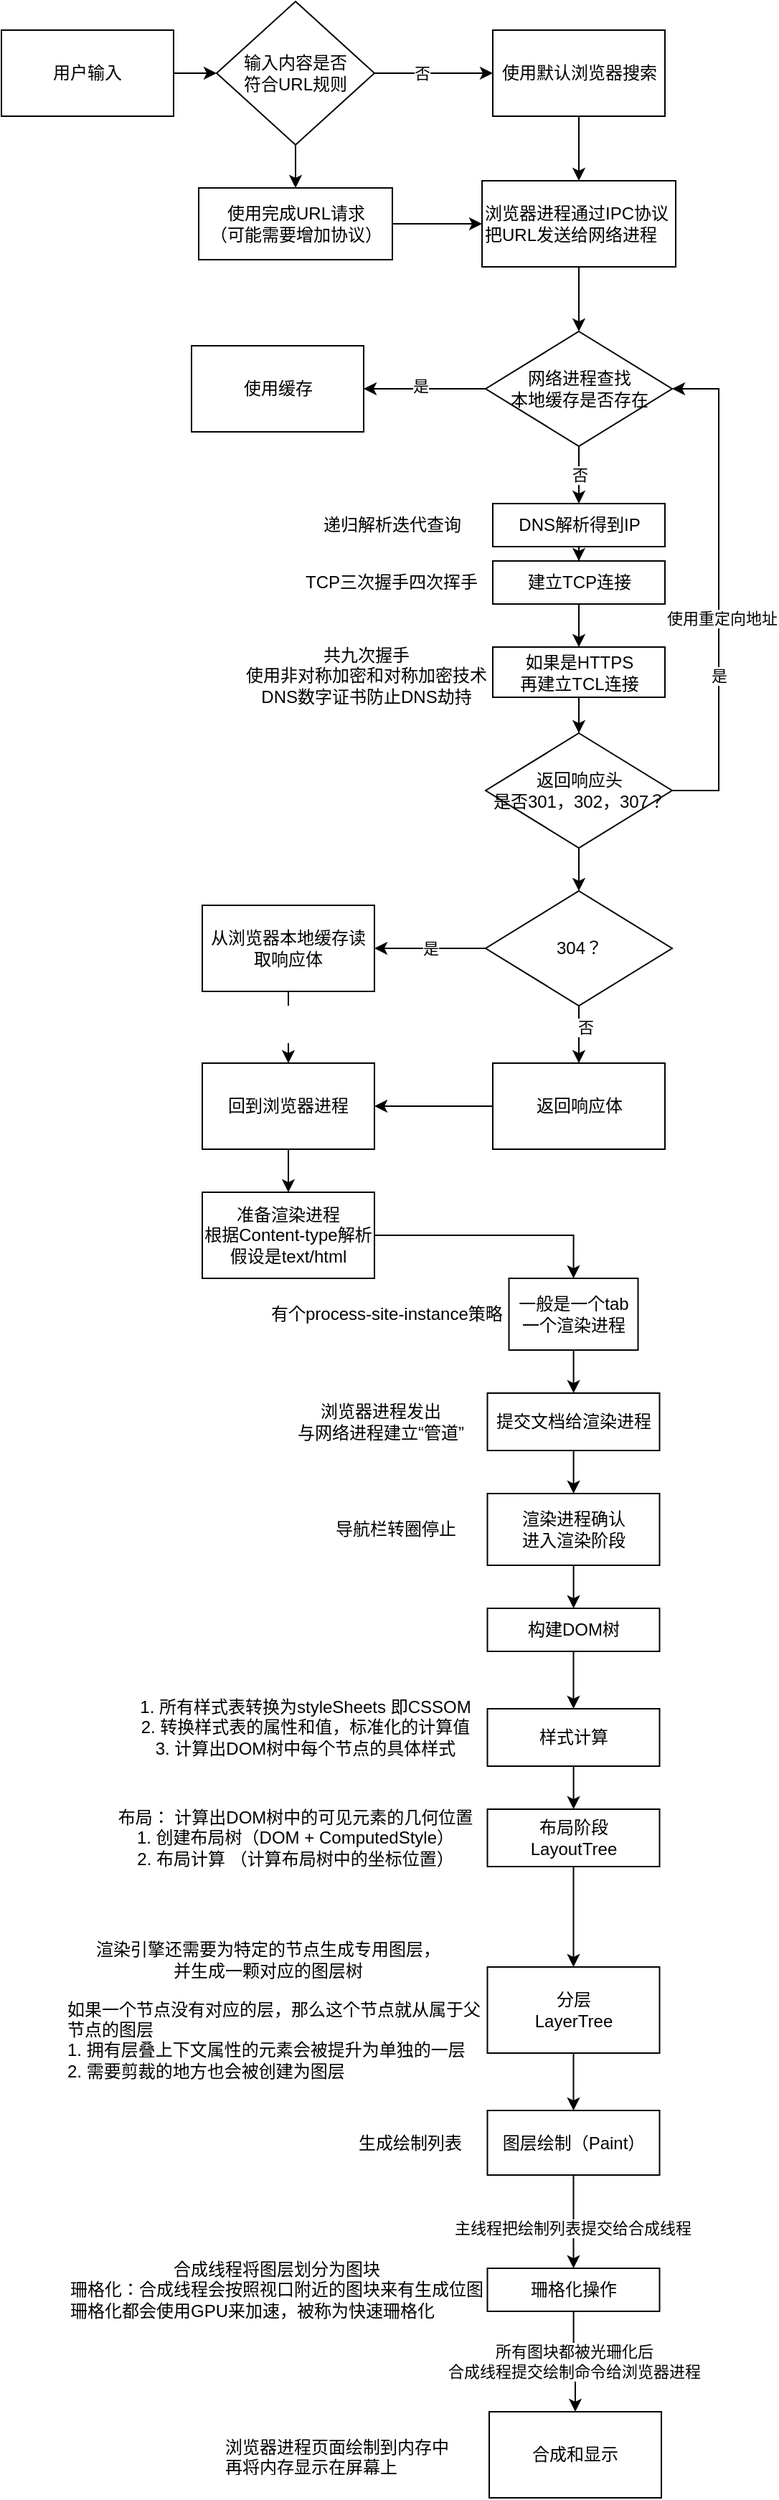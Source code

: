 <mxfile version="21.5.1" type="github">
  <diagram name="第 1 页" id="t8VWGRGJ3FBFKu5Z4p0i">
    <mxGraphModel dx="1339" dy="941" grid="1" gridSize="10" guides="1" tooltips="1" connect="1" arrows="1" fold="1" page="1" pageScale="1" pageWidth="827" pageHeight="1169" math="0" shadow="0">
      <root>
        <mxCell id="0" />
        <mxCell id="1" parent="0" />
        <mxCell id="GnwI9nPAWox_-U7iE0Ox-2" style="edgeStyle=orthogonalEdgeStyle;rounded=0;orthogonalLoop=1;jettySize=auto;html=1;" edge="1" parent="1" source="GnwI9nPAWox_-U7iE0Ox-1" target="GnwI9nPAWox_-U7iE0Ox-3">
          <mxGeometry relative="1" as="geometry">
            <mxPoint x="250" y="150" as="targetPoint" />
          </mxGeometry>
        </mxCell>
        <mxCell id="GnwI9nPAWox_-U7iE0Ox-1" value="用户输入" style="rounded=0;whiteSpace=wrap;html=1;" vertex="1" parent="1">
          <mxGeometry x="70" y="120" width="120" height="60" as="geometry" />
        </mxCell>
        <mxCell id="GnwI9nPAWox_-U7iE0Ox-5" value="" style="edgeStyle=orthogonalEdgeStyle;rounded=0;orthogonalLoop=1;jettySize=auto;html=1;" edge="1" parent="1" source="GnwI9nPAWox_-U7iE0Ox-3" target="GnwI9nPAWox_-U7iE0Ox-4">
          <mxGeometry relative="1" as="geometry" />
        </mxCell>
        <mxCell id="GnwI9nPAWox_-U7iE0Ox-6" value="否" style="edgeLabel;html=1;align=center;verticalAlign=middle;resizable=0;points=[];" vertex="1" connectable="0" parent="GnwI9nPAWox_-U7iE0Ox-5">
          <mxGeometry x="-0.209" relative="1" as="geometry">
            <mxPoint as="offset" />
          </mxGeometry>
        </mxCell>
        <mxCell id="GnwI9nPAWox_-U7iE0Ox-7" style="edgeStyle=orthogonalEdgeStyle;rounded=0;orthogonalLoop=1;jettySize=auto;html=1;" edge="1" parent="1" source="GnwI9nPAWox_-U7iE0Ox-3" target="GnwI9nPAWox_-U7iE0Ox-8">
          <mxGeometry relative="1" as="geometry">
            <mxPoint x="275" y="260" as="targetPoint" />
          </mxGeometry>
        </mxCell>
        <mxCell id="GnwI9nPAWox_-U7iE0Ox-3" value="输入内容是否&lt;br&gt;符合URL规则" style="rhombus;whiteSpace=wrap;html=1;" vertex="1" parent="1">
          <mxGeometry x="220" y="100" width="110" height="100" as="geometry" />
        </mxCell>
        <mxCell id="GnwI9nPAWox_-U7iE0Ox-13" value="" style="edgeStyle=orthogonalEdgeStyle;rounded=0;orthogonalLoop=1;jettySize=auto;html=1;" edge="1" parent="1" source="GnwI9nPAWox_-U7iE0Ox-4" target="GnwI9nPAWox_-U7iE0Ox-11">
          <mxGeometry relative="1" as="geometry" />
        </mxCell>
        <mxCell id="GnwI9nPAWox_-U7iE0Ox-4" value="使用默认浏览器搜索" style="whiteSpace=wrap;html=1;" vertex="1" parent="1">
          <mxGeometry x="412.5" y="120" width="120" height="60" as="geometry" />
        </mxCell>
        <mxCell id="GnwI9nPAWox_-U7iE0Ox-12" value="" style="edgeStyle=orthogonalEdgeStyle;rounded=0;orthogonalLoop=1;jettySize=auto;html=1;" edge="1" parent="1" source="GnwI9nPAWox_-U7iE0Ox-8" target="GnwI9nPAWox_-U7iE0Ox-11">
          <mxGeometry relative="1" as="geometry" />
        </mxCell>
        <mxCell id="GnwI9nPAWox_-U7iE0Ox-8" value="使用完成URL请求&lt;br&gt;（可能需要增加协议）" style="rounded=0;whiteSpace=wrap;html=1;" vertex="1" parent="1">
          <mxGeometry x="207.5" y="230" width="135" height="50" as="geometry" />
        </mxCell>
        <mxCell id="GnwI9nPAWox_-U7iE0Ox-15" value="" style="edgeStyle=orthogonalEdgeStyle;rounded=0;orthogonalLoop=1;jettySize=auto;html=1;" edge="1" parent="1" source="GnwI9nPAWox_-U7iE0Ox-11" target="GnwI9nPAWox_-U7iE0Ox-14">
          <mxGeometry relative="1" as="geometry" />
        </mxCell>
        <mxCell id="GnwI9nPAWox_-U7iE0Ox-11" value="浏览器进程通过IPC协议&lt;br&gt;把URL发送给网络进程" style="whiteSpace=wrap;html=1;rounded=0;align=left;" vertex="1" parent="1">
          <mxGeometry x="405" y="225" width="135" height="60" as="geometry" />
        </mxCell>
        <mxCell id="GnwI9nPAWox_-U7iE0Ox-17" value="" style="edgeStyle=orthogonalEdgeStyle;rounded=0;orthogonalLoop=1;jettySize=auto;html=1;" edge="1" parent="1" source="GnwI9nPAWox_-U7iE0Ox-14" target="GnwI9nPAWox_-U7iE0Ox-16">
          <mxGeometry relative="1" as="geometry" />
        </mxCell>
        <mxCell id="GnwI9nPAWox_-U7iE0Ox-18" value="是" style="edgeLabel;html=1;align=center;verticalAlign=middle;resizable=0;points=[];" vertex="1" connectable="0" parent="GnwI9nPAWox_-U7iE0Ox-17">
          <mxGeometry x="0.084" y="-2" relative="1" as="geometry">
            <mxPoint as="offset" />
          </mxGeometry>
        </mxCell>
        <mxCell id="GnwI9nPAWox_-U7iE0Ox-20" value="否" style="edgeStyle=orthogonalEdgeStyle;rounded=0;orthogonalLoop=1;jettySize=auto;html=1;" edge="1" parent="1" source="GnwI9nPAWox_-U7iE0Ox-14" target="GnwI9nPAWox_-U7iE0Ox-19">
          <mxGeometry relative="1" as="geometry" />
        </mxCell>
        <mxCell id="GnwI9nPAWox_-U7iE0Ox-14" value="网络进程查找&lt;br&gt;本地缓存是否存在" style="rhombus;whiteSpace=wrap;html=1;align=center;rounded=0;" vertex="1" parent="1">
          <mxGeometry x="407.5" y="330" width="130" height="80" as="geometry" />
        </mxCell>
        <mxCell id="GnwI9nPAWox_-U7iE0Ox-16" value="使用缓存" style="whiteSpace=wrap;html=1;rounded=0;" vertex="1" parent="1">
          <mxGeometry x="202.5" y="340" width="120" height="60" as="geometry" />
        </mxCell>
        <mxCell id="GnwI9nPAWox_-U7iE0Ox-22" value="" style="edgeStyle=orthogonalEdgeStyle;rounded=0;orthogonalLoop=1;jettySize=auto;html=1;entryX=0.5;entryY=0;entryDx=0;entryDy=0;" edge="1" parent="1" source="GnwI9nPAWox_-U7iE0Ox-19" target="GnwI9nPAWox_-U7iE0Ox-23">
          <mxGeometry relative="1" as="geometry">
            <mxPoint x="472.49" y="540.009" as="targetPoint" />
          </mxGeometry>
        </mxCell>
        <mxCell id="GnwI9nPAWox_-U7iE0Ox-19" value="DNS解析得到IP" style="whiteSpace=wrap;html=1;rounded=0;" vertex="1" parent="1">
          <mxGeometry x="412.5" y="450" width="120" height="30" as="geometry" />
        </mxCell>
        <mxCell id="GnwI9nPAWox_-U7iE0Ox-88" value="" style="edgeStyle=orthogonalEdgeStyle;rounded=0;orthogonalLoop=1;jettySize=auto;html=1;" edge="1" parent="1" source="GnwI9nPAWox_-U7iE0Ox-23" target="GnwI9nPAWox_-U7iE0Ox-84">
          <mxGeometry relative="1" as="geometry" />
        </mxCell>
        <mxCell id="GnwI9nPAWox_-U7iE0Ox-23" value="建立TCP连接" style="whiteSpace=wrap;html=1;rounded=0;" vertex="1" parent="1">
          <mxGeometry x="412.5" y="490" width="120" height="30" as="geometry" />
        </mxCell>
        <mxCell id="GnwI9nPAWox_-U7iE0Ox-27" style="edgeStyle=orthogonalEdgeStyle;rounded=0;orthogonalLoop=1;jettySize=auto;html=1;exitX=1;exitY=0.5;exitDx=0;exitDy=0;entryX=1;entryY=0.5;entryDx=0;entryDy=0;" edge="1" parent="1" source="GnwI9nPAWox_-U7iE0Ox-25" target="GnwI9nPAWox_-U7iE0Ox-14">
          <mxGeometry relative="1" as="geometry">
            <Array as="points">
              <mxPoint x="570" y="650" />
              <mxPoint x="570" y="370" />
            </Array>
          </mxGeometry>
        </mxCell>
        <mxCell id="GnwI9nPAWox_-U7iE0Ox-28" value="是" style="edgeLabel;html=1;align=center;verticalAlign=middle;resizable=0;points=[];" vertex="1" connectable="0" parent="GnwI9nPAWox_-U7iE0Ox-27">
          <mxGeometry x="-0.066" relative="1" as="geometry">
            <mxPoint y="48" as="offset" />
          </mxGeometry>
        </mxCell>
        <mxCell id="GnwI9nPAWox_-U7iE0Ox-30" value="使用重定向地址" style="edgeLabel;html=1;align=center;verticalAlign=middle;resizable=0;points=[];" vertex="1" connectable="0" parent="GnwI9nPAWox_-U7iE0Ox-27">
          <mxGeometry x="0.464" y="-2" relative="1" as="geometry">
            <mxPoint y="100" as="offset" />
          </mxGeometry>
        </mxCell>
        <mxCell id="GnwI9nPAWox_-U7iE0Ox-34" value="" style="edgeStyle=orthogonalEdgeStyle;rounded=0;orthogonalLoop=1;jettySize=auto;html=1;" edge="1" parent="1" source="GnwI9nPAWox_-U7iE0Ox-25" target="GnwI9nPAWox_-U7iE0Ox-33">
          <mxGeometry relative="1" as="geometry" />
        </mxCell>
        <mxCell id="GnwI9nPAWox_-U7iE0Ox-25" value="返回响应头&lt;br&gt;是否301，302，307？" style="rhombus;whiteSpace=wrap;html=1;rounded=0;" vertex="1" parent="1">
          <mxGeometry x="407.5" y="610" width="130" height="80" as="geometry" />
        </mxCell>
        <mxCell id="GnwI9nPAWox_-U7iE0Ox-36" value="是" style="edgeStyle=orthogonalEdgeStyle;rounded=0;orthogonalLoop=1;jettySize=auto;html=1;" edge="1" parent="1" source="GnwI9nPAWox_-U7iE0Ox-33" target="GnwI9nPAWox_-U7iE0Ox-35">
          <mxGeometry relative="1" as="geometry" />
        </mxCell>
        <mxCell id="GnwI9nPAWox_-U7iE0Ox-38" value="" style="edgeStyle=orthogonalEdgeStyle;rounded=0;orthogonalLoop=1;jettySize=auto;html=1;" edge="1" parent="1" source="GnwI9nPAWox_-U7iE0Ox-33" target="GnwI9nPAWox_-U7iE0Ox-37">
          <mxGeometry relative="1" as="geometry" />
        </mxCell>
        <mxCell id="GnwI9nPAWox_-U7iE0Ox-39" value="否" style="edgeLabel;html=1;align=center;verticalAlign=middle;resizable=0;points=[];" vertex="1" connectable="0" parent="GnwI9nPAWox_-U7iE0Ox-38">
          <mxGeometry x="-0.261" y="4" relative="1" as="geometry">
            <mxPoint as="offset" />
          </mxGeometry>
        </mxCell>
        <mxCell id="GnwI9nPAWox_-U7iE0Ox-33" value="304？" style="rhombus;whiteSpace=wrap;html=1;rounded=0;" vertex="1" parent="1">
          <mxGeometry x="407.5" y="720" width="130" height="80" as="geometry" />
        </mxCell>
        <mxCell id="GnwI9nPAWox_-U7iE0Ox-91" value="" style="edgeStyle=orthogonalEdgeStyle;rounded=0;orthogonalLoop=1;jettySize=auto;html=1;" edge="1" parent="1" source="GnwI9nPAWox_-U7iE0Ox-35" target="GnwI9nPAWox_-U7iE0Ox-53">
          <mxGeometry relative="1" as="geometry" />
        </mxCell>
        <mxCell id="GnwI9nPAWox_-U7iE0Ox-35" value="从浏览器本地缓存读取响应体" style="whiteSpace=wrap;html=1;rounded=0;" vertex="1" parent="1">
          <mxGeometry x="210" y="730" width="120" height="60" as="geometry" />
        </mxCell>
        <mxCell id="GnwI9nPAWox_-U7iE0Ox-54" style="edgeStyle=orthogonalEdgeStyle;rounded=0;orthogonalLoop=1;jettySize=auto;html=1;exitX=0;exitY=0.5;exitDx=0;exitDy=0;entryX=1;entryY=0.5;entryDx=0;entryDy=0;" edge="1" parent="1" source="GnwI9nPAWox_-U7iE0Ox-37" target="GnwI9nPAWox_-U7iE0Ox-53">
          <mxGeometry relative="1" as="geometry" />
        </mxCell>
        <mxCell id="GnwI9nPAWox_-U7iE0Ox-37" value="返回响应体" style="whiteSpace=wrap;html=1;rounded=0;" vertex="1" parent="1">
          <mxGeometry x="412.5" y="840" width="120" height="60" as="geometry" />
        </mxCell>
        <mxCell id="GnwI9nPAWox_-U7iE0Ox-44" value="" style="edgeStyle=orthogonalEdgeStyle;rounded=0;orthogonalLoop=1;jettySize=auto;html=1;entryX=0.5;entryY=0;entryDx=0;entryDy=0;" edge="1" parent="1" source="GnwI9nPAWox_-U7iE0Ox-40" target="GnwI9nPAWox_-U7iE0Ox-43">
          <mxGeometry relative="1" as="geometry">
            <Array as="points">
              <mxPoint x="469" y="960" />
            </Array>
          </mxGeometry>
        </mxCell>
        <mxCell id="GnwI9nPAWox_-U7iE0Ox-40" value="准备渲染进程&lt;br&gt;根据Content-type解析&lt;br&gt;假设是text/html" style="whiteSpace=wrap;html=1;rounded=0;" vertex="1" parent="1">
          <mxGeometry x="210" y="930" width="120" height="60" as="geometry" />
        </mxCell>
        <mxCell id="GnwI9nPAWox_-U7iE0Ox-49" value="" style="edgeStyle=orthogonalEdgeStyle;rounded=0;orthogonalLoop=1;jettySize=auto;html=1;" edge="1" parent="1" source="GnwI9nPAWox_-U7iE0Ox-43" target="GnwI9nPAWox_-U7iE0Ox-48">
          <mxGeometry relative="1" as="geometry" />
        </mxCell>
        <mxCell id="GnwI9nPAWox_-U7iE0Ox-43" value="一般是一个tab&lt;br&gt;一个渲染进程" style="whiteSpace=wrap;html=1;rounded=0;" vertex="1" parent="1">
          <mxGeometry x="423.75" y="990" width="90" height="50" as="geometry" />
        </mxCell>
        <mxCell id="GnwI9nPAWox_-U7iE0Ox-45" value="有个process-site-instance策略" style="text;strokeColor=none;fillColor=none;align=left;verticalAlign=middle;spacingLeft=4;spacingRight=4;overflow=hidden;points=[[0,0.5],[1,0.5]];portConstraint=eastwest;rotatable=0;whiteSpace=wrap;html=1;" vertex="1" parent="1">
          <mxGeometry x="252" y="1000" width="180" height="30" as="geometry" />
        </mxCell>
        <mxCell id="GnwI9nPAWox_-U7iE0Ox-47" value="递归解析迭代查询" style="text;html=1;strokeColor=none;fillColor=none;align=center;verticalAlign=middle;whiteSpace=wrap;rounded=0;" vertex="1" parent="1">
          <mxGeometry x="284.5" y="450" width="115" height="30" as="geometry" />
        </mxCell>
        <mxCell id="GnwI9nPAWox_-U7iE0Ox-58" value="" style="edgeStyle=orthogonalEdgeStyle;rounded=0;orthogonalLoop=1;jettySize=auto;html=1;" edge="1" parent="1" source="GnwI9nPAWox_-U7iE0Ox-48" target="GnwI9nPAWox_-U7iE0Ox-57">
          <mxGeometry relative="1" as="geometry" />
        </mxCell>
        <mxCell id="GnwI9nPAWox_-U7iE0Ox-48" value="提交文档给渲染进程" style="whiteSpace=wrap;html=1;rounded=0;" vertex="1" parent="1">
          <mxGeometry x="408.75" y="1070" width="120" height="40" as="geometry" />
        </mxCell>
        <mxCell id="GnwI9nPAWox_-U7iE0Ox-50" value="浏览器进程发出&lt;br&gt;与网络进程建立“管道”" style="text;strokeColor=none;fillColor=none;align=center;verticalAlign=middle;spacingLeft=4;spacingRight=4;overflow=hidden;points=[[0,0.5],[1,0.5]];portConstraint=eastwest;rotatable=0;whiteSpace=wrap;html=1;" vertex="1" parent="1">
          <mxGeometry x="262.5" y="1070" width="142.5" height="40" as="geometry" />
        </mxCell>
        <mxCell id="GnwI9nPAWox_-U7iE0Ox-55" value="" style="edgeStyle=orthogonalEdgeStyle;rounded=0;orthogonalLoop=1;jettySize=auto;html=1;" edge="1" parent="1" source="GnwI9nPAWox_-U7iE0Ox-53" target="GnwI9nPAWox_-U7iE0Ox-40">
          <mxGeometry relative="1" as="geometry" />
        </mxCell>
        <mxCell id="GnwI9nPAWox_-U7iE0Ox-53" value="回到浏览器进程" style="rounded=0;whiteSpace=wrap;html=1;" vertex="1" parent="1">
          <mxGeometry x="210" y="840" width="120" height="60" as="geometry" />
        </mxCell>
        <mxCell id="GnwI9nPAWox_-U7iE0Ox-61" value="" style="edgeStyle=orthogonalEdgeStyle;rounded=0;orthogonalLoop=1;jettySize=auto;html=1;" edge="1" parent="1" source="GnwI9nPAWox_-U7iE0Ox-57" target="GnwI9nPAWox_-U7iE0Ox-60">
          <mxGeometry relative="1" as="geometry" />
        </mxCell>
        <mxCell id="GnwI9nPAWox_-U7iE0Ox-57" value="渲染进程确认&lt;br&gt;进入渲染阶段" style="whiteSpace=wrap;html=1;rounded=0;" vertex="1" parent="1">
          <mxGeometry x="408.75" y="1140" width="120" height="50" as="geometry" />
        </mxCell>
        <mxCell id="GnwI9nPAWox_-U7iE0Ox-59" value="导航栏转圈停止" style="text;strokeColor=none;fillColor=none;align=left;verticalAlign=middle;spacingLeft=4;spacingRight=4;overflow=hidden;points=[[0,0.5],[1,0.5]];portConstraint=eastwest;rotatable=0;whiteSpace=wrap;html=1;" vertex="1" parent="1">
          <mxGeometry x="297" y="1150" width="98" height="30" as="geometry" />
        </mxCell>
        <mxCell id="GnwI9nPAWox_-U7iE0Ox-63" value="" style="edgeStyle=orthogonalEdgeStyle;rounded=0;orthogonalLoop=1;jettySize=auto;html=1;" edge="1" parent="1" source="GnwI9nPAWox_-U7iE0Ox-60" target="GnwI9nPAWox_-U7iE0Ox-62">
          <mxGeometry relative="1" as="geometry" />
        </mxCell>
        <mxCell id="GnwI9nPAWox_-U7iE0Ox-60" value="构建DOM树" style="whiteSpace=wrap;html=1;rounded=0;" vertex="1" parent="1">
          <mxGeometry x="408.75" y="1220" width="120" height="30" as="geometry" />
        </mxCell>
        <mxCell id="GnwI9nPAWox_-U7iE0Ox-66" value="" style="edgeStyle=orthogonalEdgeStyle;rounded=0;orthogonalLoop=1;jettySize=auto;html=1;" edge="1" parent="1" source="GnwI9nPAWox_-U7iE0Ox-62" target="GnwI9nPAWox_-U7iE0Ox-65">
          <mxGeometry relative="1" as="geometry" />
        </mxCell>
        <mxCell id="GnwI9nPAWox_-U7iE0Ox-62" value="样式计算" style="whiteSpace=wrap;html=1;rounded=0;" vertex="1" parent="1">
          <mxGeometry x="408.75" y="1290" width="120" height="40" as="geometry" />
        </mxCell>
        <mxCell id="GnwI9nPAWox_-U7iE0Ox-64" value="1. 所有样式表转换为styleSheets 即CSSOM&lt;br&gt;2. 转换样式表的属性和值，标准化的计算值&lt;br&gt;3. 计算出DOM树中每个节点的具体样式" style="text;html=1;strokeColor=none;fillColor=none;align=center;verticalAlign=middle;whiteSpace=wrap;rounded=0;" vertex="1" parent="1">
          <mxGeometry x="150" y="1280" width="264" height="45" as="geometry" />
        </mxCell>
        <mxCell id="GnwI9nPAWox_-U7iE0Ox-71" value="" style="edgeStyle=orthogonalEdgeStyle;rounded=0;orthogonalLoop=1;jettySize=auto;html=1;" edge="1" parent="1" source="GnwI9nPAWox_-U7iE0Ox-65" target="GnwI9nPAWox_-U7iE0Ox-70">
          <mxGeometry relative="1" as="geometry" />
        </mxCell>
        <mxCell id="GnwI9nPAWox_-U7iE0Ox-65" value="布局阶段&lt;br&gt;LayoutTree" style="whiteSpace=wrap;html=1;rounded=0;" vertex="1" parent="1">
          <mxGeometry x="408.75" y="1360" width="120" height="40" as="geometry" />
        </mxCell>
        <mxCell id="GnwI9nPAWox_-U7iE0Ox-69" value="布局： 计算出DOM树中的可见元素的几何位置&lt;br&gt;1. 创建布局树（DOM + ComputedStyle）&lt;br&gt;2. 布局计算 （计算布局树中的坐标位置）" style="text;html=1;strokeColor=none;fillColor=none;align=center;verticalAlign=middle;whiteSpace=wrap;rounded=0;" vertex="1" parent="1">
          <mxGeometry x="145" y="1365" width="260" height="30" as="geometry" />
        </mxCell>
        <mxCell id="GnwI9nPAWox_-U7iE0Ox-75" value="" style="edgeStyle=orthogonalEdgeStyle;rounded=0;orthogonalLoop=1;jettySize=auto;html=1;" edge="1" parent="1" source="GnwI9nPAWox_-U7iE0Ox-70" target="GnwI9nPAWox_-U7iE0Ox-74">
          <mxGeometry relative="1" as="geometry" />
        </mxCell>
        <mxCell id="GnwI9nPAWox_-U7iE0Ox-70" value="分层&lt;br&gt;LayerTree" style="whiteSpace=wrap;html=1;rounded=0;" vertex="1" parent="1">
          <mxGeometry x="408.75" y="1470" width="120" height="60" as="geometry" />
        </mxCell>
        <mxCell id="GnwI9nPAWox_-U7iE0Ox-72" value="渲染引擎还需要为特定的节点生成专用图层，并生成一颗对应的图层树" style="text;html=1;strokeColor=none;fillColor=none;align=center;verticalAlign=middle;whiteSpace=wrap;rounded=0;" vertex="1" parent="1">
          <mxGeometry x="130" y="1450" width="252" height="30" as="geometry" />
        </mxCell>
        <mxCell id="GnwI9nPAWox_-U7iE0Ox-73" value="如果一个节点没有对应的层，那么这个节点就从属于父节点的图层&lt;br&gt;1. 拥有层叠上下文属性的元素会被提升为单独的一层&lt;br&gt;2. 需要剪裁的地方也会被创建为图层&lt;br&gt;&lt;br&gt;&lt;span style=&quot;padding: 0px; margin: 0px; color: transparent; position: absolute; cursor: text; transform-origin: 0% 0%; background-color: rgb(255, 255, 255); left: 75.846px; top: 701.152px; font-size: 21.26px; font-family: sans-serif; transform: scaleX(1.0);&quot;&gt;这个节点就从属于父节点的图层&lt;/span&gt;" style="text;strokeColor=none;fillColor=none;align=left;verticalAlign=middle;spacingLeft=4;spacingRight=4;overflow=hidden;points=[[0,0.5],[1,0.5]];portConstraint=eastwest;rotatable=0;whiteSpace=wrap;html=1;" vertex="1" parent="1">
          <mxGeometry x="110" y="1490" width="300" height="60" as="geometry" />
        </mxCell>
        <mxCell id="GnwI9nPAWox_-U7iE0Ox-78" value="" style="edgeStyle=orthogonalEdgeStyle;rounded=0;orthogonalLoop=1;jettySize=auto;html=1;" edge="1" parent="1" source="GnwI9nPAWox_-U7iE0Ox-74" target="GnwI9nPAWox_-U7iE0Ox-77">
          <mxGeometry relative="1" as="geometry" />
        </mxCell>
        <mxCell id="GnwI9nPAWox_-U7iE0Ox-79" value="主线程把绘制列表提交给合成线程" style="edgeLabel;html=1;align=center;verticalAlign=middle;resizable=0;points=[];" vertex="1" connectable="0" parent="GnwI9nPAWox_-U7iE0Ox-78">
          <mxGeometry x="0.122" y="-1" relative="1" as="geometry">
            <mxPoint as="offset" />
          </mxGeometry>
        </mxCell>
        <mxCell id="GnwI9nPAWox_-U7iE0Ox-74" value="图层绘制（Paint）" style="whiteSpace=wrap;html=1;rounded=0;" vertex="1" parent="1">
          <mxGeometry x="408.75" y="1570" width="120" height="45" as="geometry" />
        </mxCell>
        <mxCell id="GnwI9nPAWox_-U7iE0Ox-76" value="生成绘制列表" style="text;html=1;strokeColor=none;fillColor=none;align=center;verticalAlign=middle;whiteSpace=wrap;rounded=0;" vertex="1" parent="1">
          <mxGeometry x="315" y="1577.5" width="80" height="30" as="geometry" />
        </mxCell>
        <mxCell id="GnwI9nPAWox_-U7iE0Ox-82" value="所有图块都被光珊化后&lt;br&gt;合成线程提交绘制命令给浏览器进程" style="edgeStyle=orthogonalEdgeStyle;rounded=0;orthogonalLoop=1;jettySize=auto;html=1;" edge="1" parent="1" source="GnwI9nPAWox_-U7iE0Ox-77" target="GnwI9nPAWox_-U7iE0Ox-81">
          <mxGeometry relative="1" as="geometry" />
        </mxCell>
        <mxCell id="GnwI9nPAWox_-U7iE0Ox-77" value="珊格化操作" style="whiteSpace=wrap;html=1;rounded=0;" vertex="1" parent="1">
          <mxGeometry x="408.75" y="1680" width="120" height="30" as="geometry" />
        </mxCell>
        <mxCell id="GnwI9nPAWox_-U7iE0Ox-80" value="合成线程将图层划分为图块&lt;br&gt;&lt;div style=&quot;text-align: left;&quot;&gt;&lt;span style=&quot;background-color: initial;&quot;&gt;珊格化：合成线程会按照视口附近的图块来有生成位图&lt;/span&gt;&lt;/div&gt;&lt;div style=&quot;text-align: left;&quot;&gt;&lt;span style=&quot;background-color: initial;&quot;&gt;珊格化都会使用GPU来加速，被称为快速珊格化&lt;/span&gt;&lt;/div&gt;" style="text;html=1;strokeColor=none;fillColor=none;align=center;verticalAlign=middle;whiteSpace=wrap;rounded=0;" vertex="1" parent="1">
          <mxGeometry x="92" y="1680" width="340" height="30" as="geometry" />
        </mxCell>
        <mxCell id="GnwI9nPAWox_-U7iE0Ox-81" value="合成和显示" style="whiteSpace=wrap;html=1;rounded=0;" vertex="1" parent="1">
          <mxGeometry x="410" y="1780" width="120" height="60" as="geometry" />
        </mxCell>
        <mxCell id="GnwI9nPAWox_-U7iE0Ox-89" value="" style="edgeStyle=orthogonalEdgeStyle;rounded=0;orthogonalLoop=1;jettySize=auto;html=1;" edge="1" parent="1" source="GnwI9nPAWox_-U7iE0Ox-84" target="GnwI9nPAWox_-U7iE0Ox-25">
          <mxGeometry relative="1" as="geometry" />
        </mxCell>
        <mxCell id="GnwI9nPAWox_-U7iE0Ox-84" value="如果是HTTPS&lt;br&gt;再建立TCL连接" style="rounded=0;whiteSpace=wrap;html=1;" vertex="1" parent="1">
          <mxGeometry x="412.5" y="550" width="120" height="35" as="geometry" />
        </mxCell>
        <mxCell id="GnwI9nPAWox_-U7iE0Ox-85" value="TCP三次握手四次挥手" style="text;html=1;strokeColor=none;fillColor=none;align=center;verticalAlign=middle;whiteSpace=wrap;rounded=0;" vertex="1" parent="1">
          <mxGeometry x="280" y="490" width="124" height="30" as="geometry" />
        </mxCell>
        <mxCell id="GnwI9nPAWox_-U7iE0Ox-90" value="共九次握手&lt;br&gt;使用非对称加密和对称加密技术&lt;br&gt;DNS数字证书防止DNS劫持" style="text;html=1;align=center;verticalAlign=middle;resizable=0;points=[];autosize=1;strokeColor=none;fillColor=none;" vertex="1" parent="1">
          <mxGeometry x="228.75" y="540" width="190" height="60" as="geometry" />
        </mxCell>
        <mxCell id="GnwI9nPAWox_-U7iE0Ox-93" value="浏览器进程页面绘制到内存中&lt;br&gt;再将内存显示在屏幕上" style="text;strokeColor=none;fillColor=none;align=left;verticalAlign=middle;spacingLeft=4;spacingRight=4;overflow=hidden;points=[[0,0.5],[1,0.5]];portConstraint=eastwest;rotatable=0;whiteSpace=wrap;html=1;" vertex="1" parent="1">
          <mxGeometry x="220" y="1795" width="170" height="30" as="geometry" />
        </mxCell>
      </root>
    </mxGraphModel>
  </diagram>
</mxfile>
